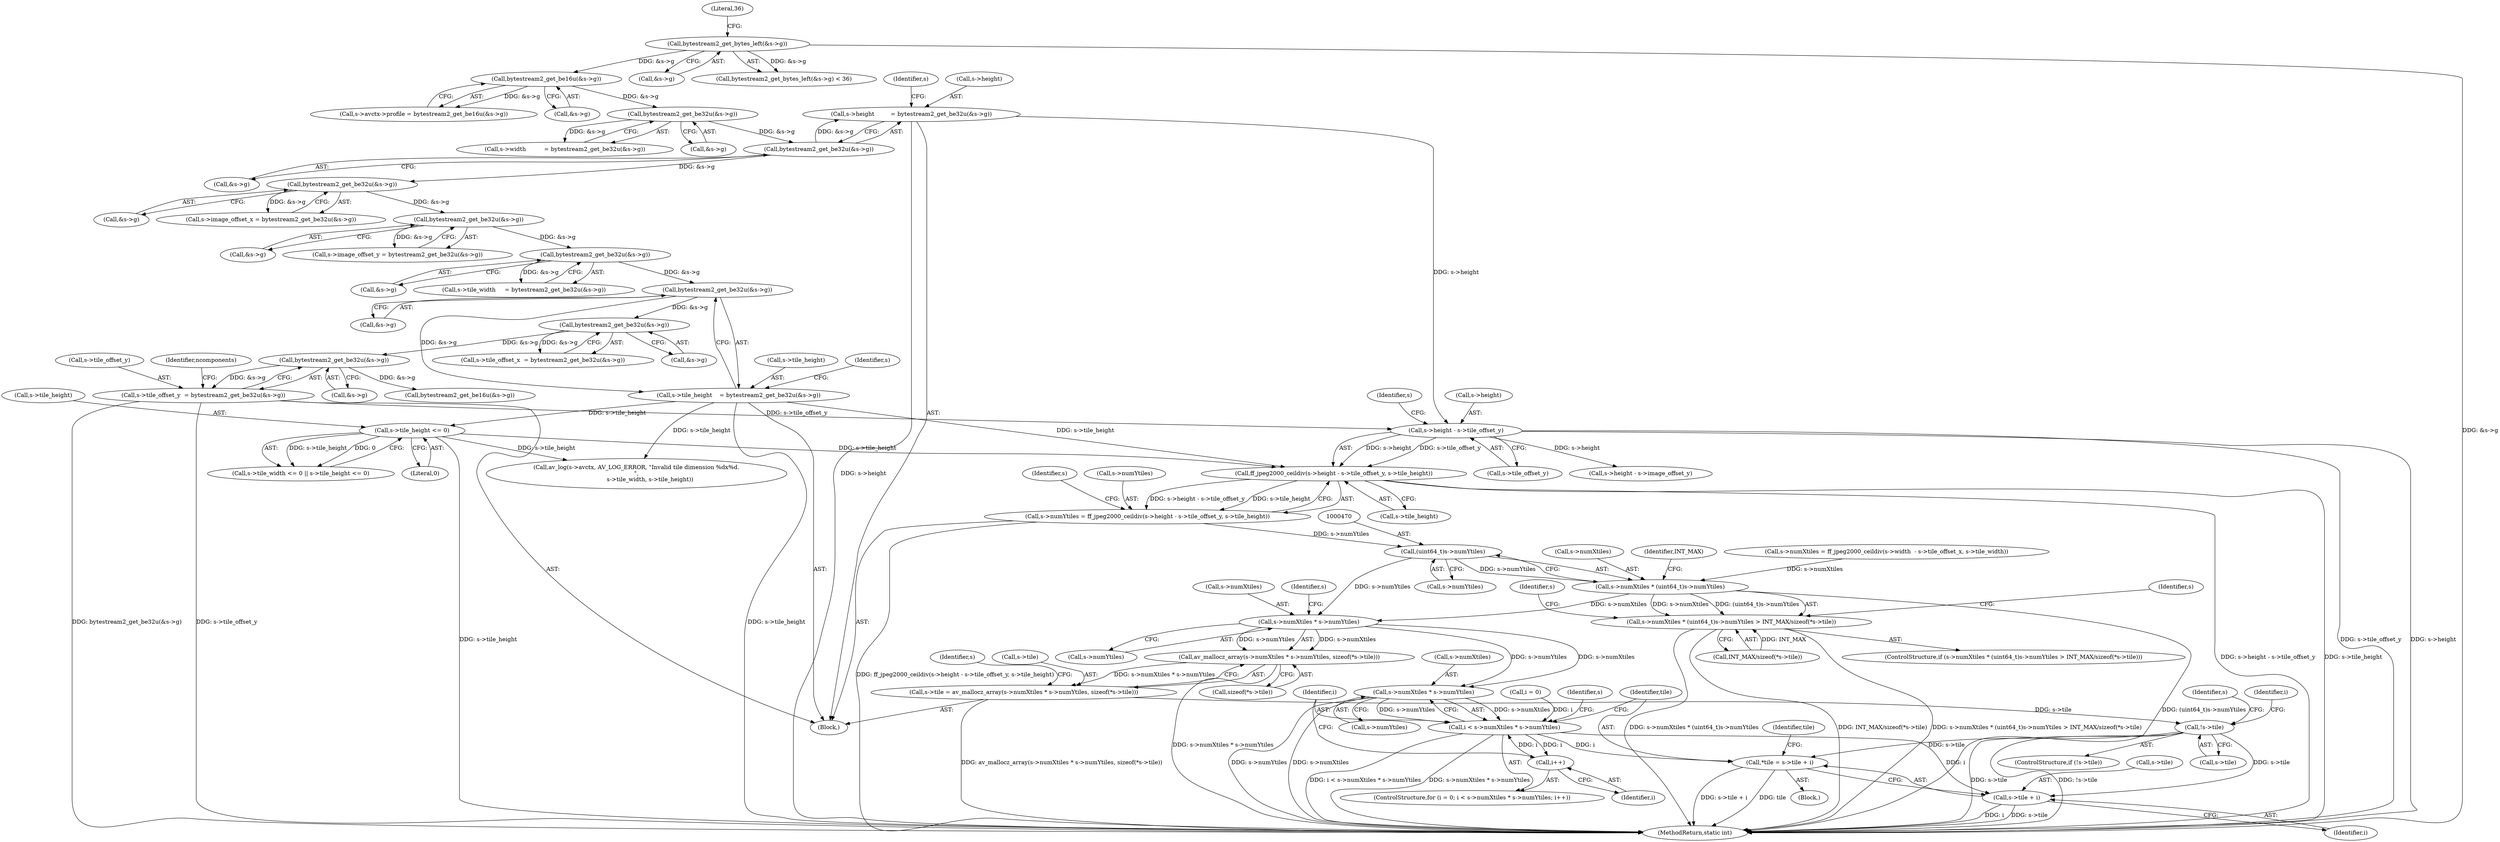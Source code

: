 digraph "0_FFmpeg_8bb11c3ca77b52e05a9ed1496a65f8a76e6e2d8f@pointer" {
"1000452" [label="(Call,ff_jpeg2000_ceildiv(s->height - s->tile_offset_y, s->tile_height))"];
"1000453" [label="(Call,s->height - s->tile_offset_y)"];
"1000159" [label="(Call,s->height         = bytestream2_get_be32u(&s->g))"];
"1000163" [label="(Call,bytestream2_get_be32u(&s->g))"];
"1000154" [label="(Call,bytestream2_get_be32u(&s->g))"];
"1000145" [label="(Call,bytestream2_get_be16u(&s->g))"];
"1000131" [label="(Call,bytestream2_get_bytes_left(&s->g))"];
"1000213" [label="(Call,s->tile_offset_y  = bytestream2_get_be32u(&s->g))"];
"1000217" [label="(Call,bytestream2_get_be32u(&s->g))"];
"1000208" [label="(Call,bytestream2_get_be32u(&s->g))"];
"1000199" [label="(Call,bytestream2_get_be32u(&s->g))"];
"1000190" [label="(Call,bytestream2_get_be32u(&s->g))"];
"1000181" [label="(Call,bytestream2_get_be32u(&s->g))"];
"1000172" [label="(Call,bytestream2_get_be32u(&s->g))"];
"1000272" [label="(Call,s->tile_height <= 0)"];
"1000195" [label="(Call,s->tile_height    = bytestream2_get_be32u(&s->g))"];
"1000448" [label="(Call,s->numYtiles = ff_jpeg2000_ceildiv(s->height - s->tile_offset_y, s->tile_height))"];
"1000469" [label="(Call,(uint64_t)s->numYtiles)"];
"1000465" [label="(Call,s->numXtiles * (uint64_t)s->numYtiles)"];
"1000464" [label="(Call,s->numXtiles * (uint64_t)s->numYtiles > INT_MAX/sizeof(*s->tile))"];
"1000499" [label="(Call,s->numXtiles * s->numYtiles)"];
"1000498" [label="(Call,av_mallocz_array(s->numXtiles * s->numYtiles, sizeof(*s->tile)))"];
"1000494" [label="(Call,s->tile = av_mallocz_array(s->numXtiles * s->numYtiles, sizeof(*s->tile)))"];
"1000512" [label="(Call,!s->tile)"];
"1000546" [label="(Call,*tile = s->tile + i)"];
"1000548" [label="(Call,s->tile + i)"];
"1000535" [label="(Call,s->numXtiles * s->numYtiles)"];
"1000533" [label="(Call,i < s->numXtiles * s->numYtiles)"];
"1000542" [label="(Call,i++)"];
"1000494" [label="(Call,s->tile = av_mallocz_array(s->numXtiles * s->numYtiles, sizeof(*s->tile)))"];
"1000519" [label="(Identifier,s)"];
"1000453" [label="(Call,s->height - s->tile_offset_y)"];
"1000199" [label="(Call,bytestream2_get_be32u(&s->g))"];
"1000509" [label="(Identifier,s)"];
"1000464" [label="(Call,s->numXtiles * (uint64_t)s->numYtiles > INT_MAX/sizeof(*s->tile))"];
"1000469" [label="(Call,(uint64_t)s->numYtiles)"];
"1000114" [label="(Block,)"];
"1000547" [label="(Identifier,tile)"];
"1000533" [label="(Call,i < s->numXtiles * s->numYtiles)"];
"1000449" [label="(Call,s->numYtiles)"];
"1000475" [label="(Identifier,INT_MAX)"];
"1000506" [label="(Call,sizeof(*s->tile))"];
"1000514" [label="(Identifier,s)"];
"1000500" [label="(Call,s->numXtiles)"];
"1000191" [label="(Call,&s->g)"];
"1000555" [label="(Identifier,tile)"];
"1000495" [label="(Call,s->tile)"];
"1000131" [label="(Call,bytestream2_get_bytes_left(&s->g))"];
"1000218" [label="(Call,&s->g)"];
"1000139" [label="(Call,s->avctx->profile = bytestream2_get_be16u(&s->g))"];
"1000154" [label="(Call,bytestream2_get_be32u(&s->g))"];
"1000433" [label="(Call,s->numXtiles = ff_jpeg2000_ceildiv(s->width  - s->tile_offset_x, s->tile_width))"];
"1000542" [label="(Call,i++)"];
"1000206" [label="(Identifier,s)"];
"1000466" [label="(Call,s->numXtiles)"];
"1000530" [label="(Call,i = 0)"];
"1000513" [label="(Call,s->tile)"];
"1000454" [label="(Call,s->height)"];
"1000204" [label="(Call,s->tile_offset_x  = bytestream2_get_be32u(&s->g))"];
"1000182" [label="(Call,&s->g)"];
"1000461" [label="(Identifier,s)"];
"1000136" [label="(Literal,36)"];
"1000498" [label="(Call,av_mallocz_array(s->numXtiles * s->numYtiles, sizeof(*s->tile)))"];
"1000266" [label="(Call,s->tile_width <= 0 || s->tile_height <= 0)"];
"1000173" [label="(Call,&s->g)"];
"1000531" [label="(Identifier,i)"];
"1000536" [label="(Call,s->numXtiles)"];
"1000150" [label="(Call,s->width          = bytestream2_get_be32u(&s->g))"];
"1000200" [label="(Call,&s->g)"];
"1000159" [label="(Call,s->height         = bytestream2_get_be32u(&s->g))"];
"1000546" [label="(Call,*tile = s->tile + i)"];
"1000224" [label="(Call,bytestream2_get_be16u(&s->g))"];
"1000172" [label="(Call,bytestream2_get_be32u(&s->g))"];
"1000217" [label="(Call,bytestream2_get_be32u(&s->g))"];
"1000499" [label="(Call,s->numXtiles * s->numYtiles)"];
"1000535" [label="(Call,s->numXtiles * s->numYtiles)"];
"1000209" [label="(Call,&s->g)"];
"1000164" [label="(Call,&s->g)"];
"1000160" [label="(Call,s->height)"];
"1000474" [label="(Call,INT_MAX/sizeof(*s->tile))"];
"1000132" [label="(Call,&s->g)"];
"1000448" [label="(Call,s->numYtiles = ff_jpeg2000_ceildiv(s->height - s->tile_offset_y, s->tile_height))"];
"1000130" [label="(Call,bytestream2_get_bytes_left(&s->g) < 36)"];
"1000529" [label="(ControlStructure,for (i = 0; i < s->numXtiles * s->numYtiles; i++))"];
"1000463" [label="(ControlStructure,if (s->numXtiles * (uint64_t)s->numYtiles > INT_MAX/sizeof(*s->tile)))"];
"1000599" [label="(Call,s->height - s->image_offset_y)"];
"1000578" [label="(Identifier,s)"];
"1000511" [label="(ControlStructure,if (!s->tile))"];
"1000276" [label="(Literal,0)"];
"1000190" [label="(Call,bytestream2_get_be32u(&s->g))"];
"1000186" [label="(Call,s->tile_width     = bytestream2_get_be32u(&s->g))"];
"1000208" [label="(Call,bytestream2_get_be32u(&s->g))"];
"1000548" [label="(Call,s->tile + i)"];
"1000457" [label="(Call,s->tile_offset_y)"];
"1000779" [label="(MethodReturn,static int)"];
"1000272" [label="(Call,s->tile_height <= 0)"];
"1000195" [label="(Call,s->tile_height    = bytestream2_get_be32u(&s->g))"];
"1000214" [label="(Call,s->tile_offset_y)"];
"1000177" [label="(Call,s->image_offset_y = bytestream2_get_be32u(&s->g))"];
"1000155" [label="(Call,&s->g)"];
"1000460" [label="(Call,s->tile_height)"];
"1000549" [label="(Call,s->tile)"];
"1000146" [label="(Call,&s->g)"];
"1000503" [label="(Call,s->numYtiles)"];
"1000452" [label="(Call,ff_jpeg2000_ceildiv(s->height - s->tile_offset_y, s->tile_height))"];
"1000496" [label="(Identifier,s)"];
"1000471" [label="(Call,s->numYtiles)"];
"1000539" [label="(Call,s->numYtiles)"];
"1000170" [label="(Identifier,s)"];
"1000145" [label="(Call,bytestream2_get_be16u(&s->g))"];
"1000163" [label="(Call,bytestream2_get_be32u(&s->g))"];
"1000465" [label="(Call,s->numXtiles * (uint64_t)s->numYtiles)"];
"1000223" [label="(Identifier,ncomponents)"];
"1000278" [label="(Call,av_log(s->avctx, AV_LOG_ERROR, \"Invalid tile dimension %dx%d.\n\",\n               s->tile_width, s->tile_height))"];
"1000196" [label="(Call,s->tile_height)"];
"1000213" [label="(Call,s->tile_offset_y  = bytestream2_get_be32u(&s->g))"];
"1000512" [label="(Call,!s->tile)"];
"1000534" [label="(Identifier,i)"];
"1000168" [label="(Call,s->image_offset_x = bytestream2_get_be32u(&s->g))"];
"1000552" [label="(Identifier,i)"];
"1000467" [label="(Identifier,s)"];
"1000544" [label="(Block,)"];
"1000273" [label="(Call,s->tile_height)"];
"1000181" [label="(Call,bytestream2_get_be32u(&s->g))"];
"1000543" [label="(Identifier,i)"];
"1000484" [label="(Identifier,s)"];
"1000452" -> "1000448"  [label="AST: "];
"1000452" -> "1000460"  [label="CFG: "];
"1000453" -> "1000452"  [label="AST: "];
"1000460" -> "1000452"  [label="AST: "];
"1000448" -> "1000452"  [label="CFG: "];
"1000452" -> "1000779"  [label="DDG: s->tile_height"];
"1000452" -> "1000779"  [label="DDG: s->height - s->tile_offset_y"];
"1000452" -> "1000448"  [label="DDG: s->height - s->tile_offset_y"];
"1000452" -> "1000448"  [label="DDG: s->tile_height"];
"1000453" -> "1000452"  [label="DDG: s->height"];
"1000453" -> "1000452"  [label="DDG: s->tile_offset_y"];
"1000272" -> "1000452"  [label="DDG: s->tile_height"];
"1000195" -> "1000452"  [label="DDG: s->tile_height"];
"1000453" -> "1000457"  [label="CFG: "];
"1000454" -> "1000453"  [label="AST: "];
"1000457" -> "1000453"  [label="AST: "];
"1000461" -> "1000453"  [label="CFG: "];
"1000453" -> "1000779"  [label="DDG: s->tile_offset_y"];
"1000453" -> "1000779"  [label="DDG: s->height"];
"1000159" -> "1000453"  [label="DDG: s->height"];
"1000213" -> "1000453"  [label="DDG: s->tile_offset_y"];
"1000453" -> "1000599"  [label="DDG: s->height"];
"1000159" -> "1000114"  [label="AST: "];
"1000159" -> "1000163"  [label="CFG: "];
"1000160" -> "1000159"  [label="AST: "];
"1000163" -> "1000159"  [label="AST: "];
"1000170" -> "1000159"  [label="CFG: "];
"1000159" -> "1000779"  [label="DDG: s->height"];
"1000163" -> "1000159"  [label="DDG: &s->g"];
"1000163" -> "1000164"  [label="CFG: "];
"1000164" -> "1000163"  [label="AST: "];
"1000154" -> "1000163"  [label="DDG: &s->g"];
"1000163" -> "1000172"  [label="DDG: &s->g"];
"1000154" -> "1000150"  [label="AST: "];
"1000154" -> "1000155"  [label="CFG: "];
"1000155" -> "1000154"  [label="AST: "];
"1000150" -> "1000154"  [label="CFG: "];
"1000154" -> "1000150"  [label="DDG: &s->g"];
"1000145" -> "1000154"  [label="DDG: &s->g"];
"1000145" -> "1000139"  [label="AST: "];
"1000145" -> "1000146"  [label="CFG: "];
"1000146" -> "1000145"  [label="AST: "];
"1000139" -> "1000145"  [label="CFG: "];
"1000145" -> "1000139"  [label="DDG: &s->g"];
"1000131" -> "1000145"  [label="DDG: &s->g"];
"1000131" -> "1000130"  [label="AST: "];
"1000131" -> "1000132"  [label="CFG: "];
"1000132" -> "1000131"  [label="AST: "];
"1000136" -> "1000131"  [label="CFG: "];
"1000131" -> "1000779"  [label="DDG: &s->g"];
"1000131" -> "1000130"  [label="DDG: &s->g"];
"1000213" -> "1000114"  [label="AST: "];
"1000213" -> "1000217"  [label="CFG: "];
"1000214" -> "1000213"  [label="AST: "];
"1000217" -> "1000213"  [label="AST: "];
"1000223" -> "1000213"  [label="CFG: "];
"1000213" -> "1000779"  [label="DDG: bytestream2_get_be32u(&s->g)"];
"1000213" -> "1000779"  [label="DDG: s->tile_offset_y"];
"1000217" -> "1000213"  [label="DDG: &s->g"];
"1000217" -> "1000218"  [label="CFG: "];
"1000218" -> "1000217"  [label="AST: "];
"1000208" -> "1000217"  [label="DDG: &s->g"];
"1000217" -> "1000224"  [label="DDG: &s->g"];
"1000208" -> "1000204"  [label="AST: "];
"1000208" -> "1000209"  [label="CFG: "];
"1000209" -> "1000208"  [label="AST: "];
"1000204" -> "1000208"  [label="CFG: "];
"1000208" -> "1000204"  [label="DDG: &s->g"];
"1000199" -> "1000208"  [label="DDG: &s->g"];
"1000199" -> "1000195"  [label="AST: "];
"1000199" -> "1000200"  [label="CFG: "];
"1000200" -> "1000199"  [label="AST: "];
"1000195" -> "1000199"  [label="CFG: "];
"1000199" -> "1000195"  [label="DDG: &s->g"];
"1000190" -> "1000199"  [label="DDG: &s->g"];
"1000190" -> "1000186"  [label="AST: "];
"1000190" -> "1000191"  [label="CFG: "];
"1000191" -> "1000190"  [label="AST: "];
"1000186" -> "1000190"  [label="CFG: "];
"1000190" -> "1000186"  [label="DDG: &s->g"];
"1000181" -> "1000190"  [label="DDG: &s->g"];
"1000181" -> "1000177"  [label="AST: "];
"1000181" -> "1000182"  [label="CFG: "];
"1000182" -> "1000181"  [label="AST: "];
"1000177" -> "1000181"  [label="CFG: "];
"1000181" -> "1000177"  [label="DDG: &s->g"];
"1000172" -> "1000181"  [label="DDG: &s->g"];
"1000172" -> "1000168"  [label="AST: "];
"1000172" -> "1000173"  [label="CFG: "];
"1000173" -> "1000172"  [label="AST: "];
"1000168" -> "1000172"  [label="CFG: "];
"1000172" -> "1000168"  [label="DDG: &s->g"];
"1000272" -> "1000266"  [label="AST: "];
"1000272" -> "1000276"  [label="CFG: "];
"1000273" -> "1000272"  [label="AST: "];
"1000276" -> "1000272"  [label="AST: "];
"1000266" -> "1000272"  [label="CFG: "];
"1000272" -> "1000779"  [label="DDG: s->tile_height"];
"1000272" -> "1000266"  [label="DDG: s->tile_height"];
"1000272" -> "1000266"  [label="DDG: 0"];
"1000195" -> "1000272"  [label="DDG: s->tile_height"];
"1000272" -> "1000278"  [label="DDG: s->tile_height"];
"1000195" -> "1000114"  [label="AST: "];
"1000196" -> "1000195"  [label="AST: "];
"1000206" -> "1000195"  [label="CFG: "];
"1000195" -> "1000779"  [label="DDG: s->tile_height"];
"1000195" -> "1000278"  [label="DDG: s->tile_height"];
"1000448" -> "1000114"  [label="AST: "];
"1000449" -> "1000448"  [label="AST: "];
"1000467" -> "1000448"  [label="CFG: "];
"1000448" -> "1000779"  [label="DDG: ff_jpeg2000_ceildiv(s->height - s->tile_offset_y, s->tile_height)"];
"1000448" -> "1000469"  [label="DDG: s->numYtiles"];
"1000469" -> "1000465"  [label="AST: "];
"1000469" -> "1000471"  [label="CFG: "];
"1000470" -> "1000469"  [label="AST: "];
"1000471" -> "1000469"  [label="AST: "];
"1000465" -> "1000469"  [label="CFG: "];
"1000469" -> "1000465"  [label="DDG: s->numYtiles"];
"1000469" -> "1000499"  [label="DDG: s->numYtiles"];
"1000465" -> "1000464"  [label="AST: "];
"1000466" -> "1000465"  [label="AST: "];
"1000475" -> "1000465"  [label="CFG: "];
"1000465" -> "1000779"  [label="DDG: (uint64_t)s->numYtiles"];
"1000465" -> "1000464"  [label="DDG: s->numXtiles"];
"1000465" -> "1000464"  [label="DDG: (uint64_t)s->numYtiles"];
"1000433" -> "1000465"  [label="DDG: s->numXtiles"];
"1000465" -> "1000499"  [label="DDG: s->numXtiles"];
"1000464" -> "1000463"  [label="AST: "];
"1000464" -> "1000474"  [label="CFG: "];
"1000474" -> "1000464"  [label="AST: "];
"1000484" -> "1000464"  [label="CFG: "];
"1000496" -> "1000464"  [label="CFG: "];
"1000464" -> "1000779"  [label="DDG: s->numXtiles * (uint64_t)s->numYtiles"];
"1000464" -> "1000779"  [label="DDG: INT_MAX/sizeof(*s->tile)"];
"1000464" -> "1000779"  [label="DDG: s->numXtiles * (uint64_t)s->numYtiles > INT_MAX/sizeof(*s->tile)"];
"1000474" -> "1000464"  [label="DDG: INT_MAX"];
"1000499" -> "1000498"  [label="AST: "];
"1000499" -> "1000503"  [label="CFG: "];
"1000500" -> "1000499"  [label="AST: "];
"1000503" -> "1000499"  [label="AST: "];
"1000509" -> "1000499"  [label="CFG: "];
"1000499" -> "1000498"  [label="DDG: s->numXtiles"];
"1000499" -> "1000498"  [label="DDG: s->numYtiles"];
"1000499" -> "1000535"  [label="DDG: s->numXtiles"];
"1000499" -> "1000535"  [label="DDG: s->numYtiles"];
"1000498" -> "1000494"  [label="AST: "];
"1000498" -> "1000506"  [label="CFG: "];
"1000506" -> "1000498"  [label="AST: "];
"1000494" -> "1000498"  [label="CFG: "];
"1000498" -> "1000779"  [label="DDG: s->numXtiles * s->numYtiles"];
"1000498" -> "1000494"  [label="DDG: s->numXtiles * s->numYtiles"];
"1000494" -> "1000114"  [label="AST: "];
"1000495" -> "1000494"  [label="AST: "];
"1000514" -> "1000494"  [label="CFG: "];
"1000494" -> "1000779"  [label="DDG: av_mallocz_array(s->numXtiles * s->numYtiles, sizeof(*s->tile))"];
"1000494" -> "1000512"  [label="DDG: s->tile"];
"1000512" -> "1000511"  [label="AST: "];
"1000512" -> "1000513"  [label="CFG: "];
"1000513" -> "1000512"  [label="AST: "];
"1000519" -> "1000512"  [label="CFG: "];
"1000531" -> "1000512"  [label="CFG: "];
"1000512" -> "1000779"  [label="DDG: s->tile"];
"1000512" -> "1000779"  [label="DDG: !s->tile"];
"1000512" -> "1000546"  [label="DDG: s->tile"];
"1000512" -> "1000548"  [label="DDG: s->tile"];
"1000546" -> "1000544"  [label="AST: "];
"1000546" -> "1000548"  [label="CFG: "];
"1000547" -> "1000546"  [label="AST: "];
"1000548" -> "1000546"  [label="AST: "];
"1000555" -> "1000546"  [label="CFG: "];
"1000546" -> "1000779"  [label="DDG: s->tile + i"];
"1000546" -> "1000779"  [label="DDG: tile"];
"1000533" -> "1000546"  [label="DDG: i"];
"1000548" -> "1000552"  [label="CFG: "];
"1000549" -> "1000548"  [label="AST: "];
"1000552" -> "1000548"  [label="AST: "];
"1000548" -> "1000779"  [label="DDG: s->tile"];
"1000548" -> "1000779"  [label="DDG: i"];
"1000533" -> "1000548"  [label="DDG: i"];
"1000535" -> "1000533"  [label="AST: "];
"1000535" -> "1000539"  [label="CFG: "];
"1000536" -> "1000535"  [label="AST: "];
"1000539" -> "1000535"  [label="AST: "];
"1000533" -> "1000535"  [label="CFG: "];
"1000535" -> "1000779"  [label="DDG: s->numXtiles"];
"1000535" -> "1000779"  [label="DDG: s->numYtiles"];
"1000535" -> "1000533"  [label="DDG: s->numXtiles"];
"1000535" -> "1000533"  [label="DDG: s->numYtiles"];
"1000533" -> "1000529"  [label="AST: "];
"1000534" -> "1000533"  [label="AST: "];
"1000547" -> "1000533"  [label="CFG: "];
"1000578" -> "1000533"  [label="CFG: "];
"1000533" -> "1000779"  [label="DDG: i < s->numXtiles * s->numYtiles"];
"1000533" -> "1000779"  [label="DDG: s->numXtiles * s->numYtiles"];
"1000530" -> "1000533"  [label="DDG: i"];
"1000542" -> "1000533"  [label="DDG: i"];
"1000533" -> "1000542"  [label="DDG: i"];
"1000542" -> "1000529"  [label="AST: "];
"1000542" -> "1000543"  [label="CFG: "];
"1000543" -> "1000542"  [label="AST: "];
"1000534" -> "1000542"  [label="CFG: "];
}
